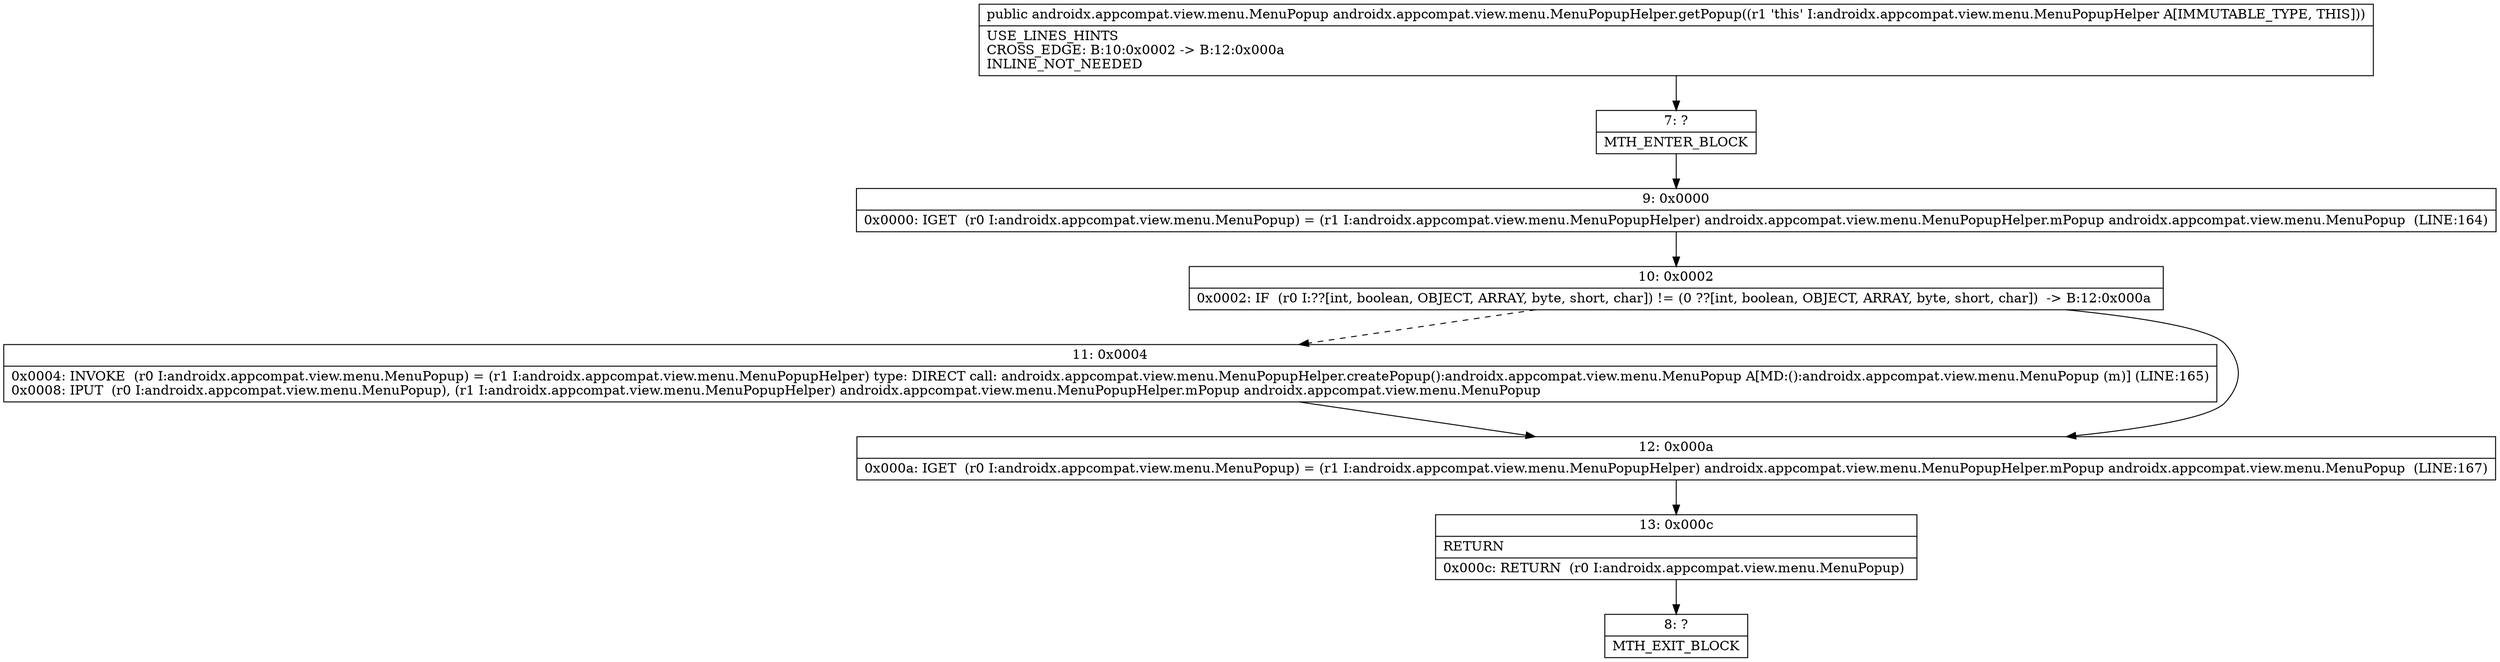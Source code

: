 digraph "CFG forandroidx.appcompat.view.menu.MenuPopupHelper.getPopup()Landroidx\/appcompat\/view\/menu\/MenuPopup;" {
Node_7 [shape=record,label="{7\:\ ?|MTH_ENTER_BLOCK\l}"];
Node_9 [shape=record,label="{9\:\ 0x0000|0x0000: IGET  (r0 I:androidx.appcompat.view.menu.MenuPopup) = (r1 I:androidx.appcompat.view.menu.MenuPopupHelper) androidx.appcompat.view.menu.MenuPopupHelper.mPopup androidx.appcompat.view.menu.MenuPopup  (LINE:164)\l}"];
Node_10 [shape=record,label="{10\:\ 0x0002|0x0002: IF  (r0 I:??[int, boolean, OBJECT, ARRAY, byte, short, char]) != (0 ??[int, boolean, OBJECT, ARRAY, byte, short, char])  \-\> B:12:0x000a \l}"];
Node_11 [shape=record,label="{11\:\ 0x0004|0x0004: INVOKE  (r0 I:androidx.appcompat.view.menu.MenuPopup) = (r1 I:androidx.appcompat.view.menu.MenuPopupHelper) type: DIRECT call: androidx.appcompat.view.menu.MenuPopupHelper.createPopup():androidx.appcompat.view.menu.MenuPopup A[MD:():androidx.appcompat.view.menu.MenuPopup (m)] (LINE:165)\l0x0008: IPUT  (r0 I:androidx.appcompat.view.menu.MenuPopup), (r1 I:androidx.appcompat.view.menu.MenuPopupHelper) androidx.appcompat.view.menu.MenuPopupHelper.mPopup androidx.appcompat.view.menu.MenuPopup \l}"];
Node_12 [shape=record,label="{12\:\ 0x000a|0x000a: IGET  (r0 I:androidx.appcompat.view.menu.MenuPopup) = (r1 I:androidx.appcompat.view.menu.MenuPopupHelper) androidx.appcompat.view.menu.MenuPopupHelper.mPopup androidx.appcompat.view.menu.MenuPopup  (LINE:167)\l}"];
Node_13 [shape=record,label="{13\:\ 0x000c|RETURN\l|0x000c: RETURN  (r0 I:androidx.appcompat.view.menu.MenuPopup) \l}"];
Node_8 [shape=record,label="{8\:\ ?|MTH_EXIT_BLOCK\l}"];
MethodNode[shape=record,label="{public androidx.appcompat.view.menu.MenuPopup androidx.appcompat.view.menu.MenuPopupHelper.getPopup((r1 'this' I:androidx.appcompat.view.menu.MenuPopupHelper A[IMMUTABLE_TYPE, THIS]))  | USE_LINES_HINTS\lCROSS_EDGE: B:10:0x0002 \-\> B:12:0x000a\lINLINE_NOT_NEEDED\l}"];
MethodNode -> Node_7;Node_7 -> Node_9;
Node_9 -> Node_10;
Node_10 -> Node_11[style=dashed];
Node_10 -> Node_12;
Node_11 -> Node_12;
Node_12 -> Node_13;
Node_13 -> Node_8;
}

